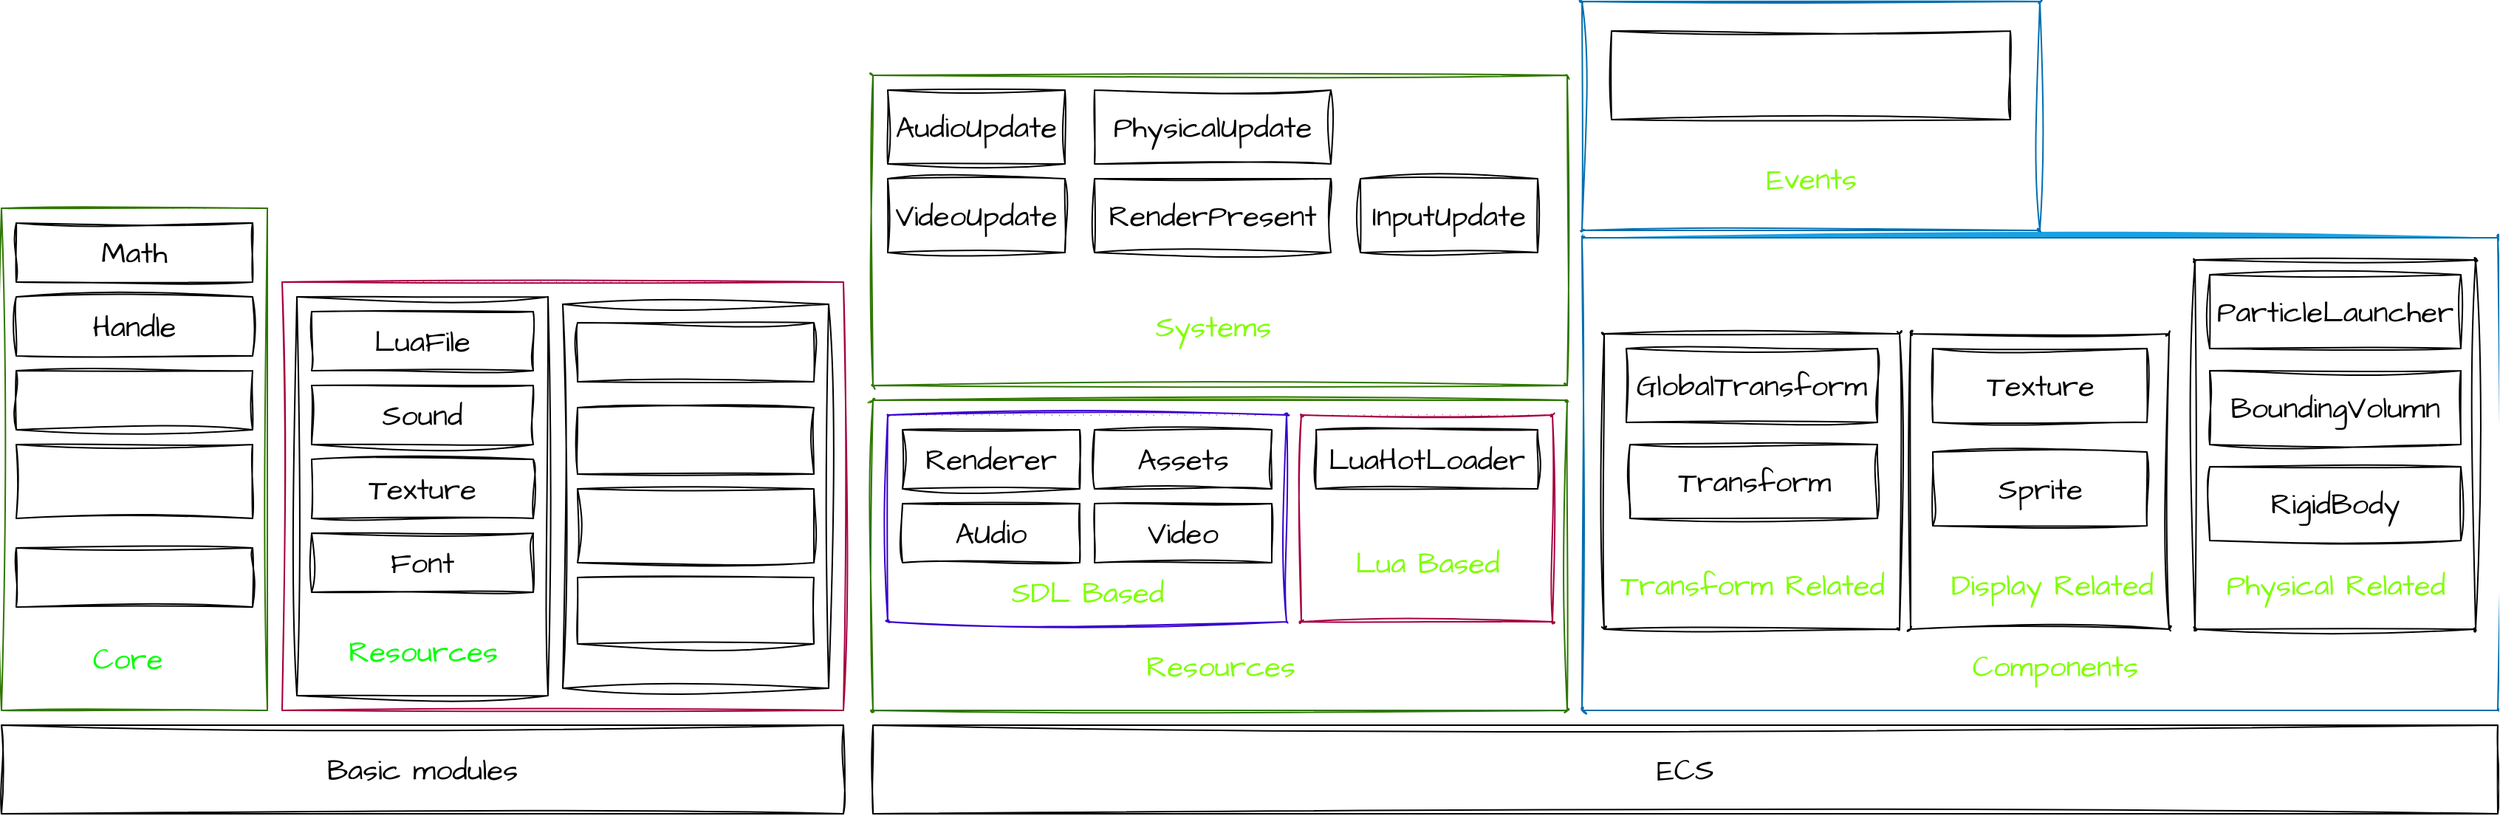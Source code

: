<mxfile version="20.8.3" type="device"><diagram id="D4aF5mI5AZ89lcYk-NOW" name="第 1 页"><mxGraphModel dx="11143" dy="832" grid="1" gridSize="10" guides="1" tooltips="1" connect="1" arrows="1" fold="1" page="1" pageScale="1" pageWidth="10000" pageHeight="1169" math="0" shadow="0"><root><mxCell id="0"/><mxCell id="1" parent="0"/><mxCell id="5umaVBIIU6uzzC_F8IwU-2" value="ECS" style="rounded=0;whiteSpace=wrap;html=1;sketch=1;hachureGap=4;jiggle=2;curveFitting=1;fontFamily=Architects Daughter;fontSource=https%3A%2F%2Ffonts.googleapis.com%2Fcss%3Ffamily%3DArchitects%2BDaughter;fontSize=20;" parent="1" vertex="1"><mxGeometry x="90" y="650" width="1100" height="60" as="geometry"/></mxCell><mxCell id="5umaVBIIU6uzzC_F8IwU-21" value="" style="swimlane;startSize=0;rounded=1;shadow=0;glass=0;sketch=1;hachureGap=4;jiggle=2;curveFitting=1;fontFamily=Architects Daughter;fontSource=https%3A%2F%2Ffonts.googleapis.com%2Fcss%3Ffamily%3DArchitects%2BDaughter;fontSize=20;fillColor=#60a917;fillStyle=solid;swimlaneFillColor=none;strokeColor=#2D7600;fontColor=#ffffff;" parent="1" vertex="1"><mxGeometry x="90" y="430" width="470" height="210" as="geometry"><mxRectangle x="70" y="140" width="50" height="40" as="alternateBounds"/></mxGeometry></mxCell><mxCell id="5umaVBIIU6uzzC_F8IwU-24" value="" style="swimlane;startSize=0;rounded=1;shadow=0;glass=0;sketch=1;hachureGap=4;jiggle=2;curveFitting=1;fontFamily=Architects Daughter;fontSource=https%3A%2F%2Ffonts.googleapis.com%2Fcss%3Ffamily%3DArchitects%2BDaughter;fontSize=20;fillColor=#6a00ff;fontColor=#ffffff;strokeColor=#3700CC;" parent="5umaVBIIU6uzzC_F8IwU-21" vertex="1"><mxGeometry x="10" y="10" width="270" height="140" as="geometry"/></mxCell><mxCell id="5umaVBIIU6uzzC_F8IwU-9" value="Renderer" style="rounded=0;whiteSpace=wrap;html=1;sketch=1;hachureGap=4;jiggle=2;curveFitting=1;fontFamily=Architects Daughter;fontSource=https%3A%2F%2Ffonts.googleapis.com%2Fcss%3Ffamily%3DArchitects%2BDaughter;fontSize=20;" parent="5umaVBIIU6uzzC_F8IwU-24" vertex="1"><mxGeometry x="10" y="10" width="120" height="40" as="geometry"/></mxCell><mxCell id="5umaVBIIU6uzzC_F8IwU-10" value="Video" style="rounded=0;whiteSpace=wrap;html=1;sketch=1;hachureGap=4;jiggle=2;curveFitting=1;fontFamily=Architects Daughter;fontSource=https%3A%2F%2Ffonts.googleapis.com%2Fcss%3Ffamily%3DArchitects%2BDaughter;fontSize=20;" parent="5umaVBIIU6uzzC_F8IwU-24" vertex="1"><mxGeometry x="140" y="60" width="120" height="40" as="geometry"/></mxCell><mxCell id="5umaVBIIU6uzzC_F8IwU-11" value="Assets" style="rounded=0;whiteSpace=wrap;html=1;sketch=1;hachureGap=4;jiggle=2;curveFitting=1;fontFamily=Architects Daughter;fontSource=https%3A%2F%2Ffonts.googleapis.com%2Fcss%3Ffamily%3DArchitects%2BDaughter;fontSize=20;" parent="5umaVBIIU6uzzC_F8IwU-24" vertex="1"><mxGeometry x="140" y="10" width="120" height="40" as="geometry"/></mxCell><mxCell id="5umaVBIIU6uzzC_F8IwU-44" value="SDL Based" style="text;html=1;align=center;verticalAlign=middle;resizable=0;points=[];autosize=1;strokeColor=none;fillColor=none;fontSize=20;fontFamily=Architects Daughter;fontColor=#80FF00;sketch=1;hachureGap=4;jiggle=2;curveFitting=1;fontSource=https%3A%2F%2Ffonts.googleapis.com%2Fcss%3Ffamily%3DArchitects%2BDaughter;" parent="5umaVBIIU6uzzC_F8IwU-24" vertex="1"><mxGeometry x="70" y="100" width="130" height="40" as="geometry"/></mxCell><mxCell id="20nj3qrLp1JnbEHwuJ8f-2" value="AUdio" style="rounded=0;whiteSpace=wrap;html=1;sketch=1;hachureGap=4;jiggle=2;curveFitting=1;fontFamily=Architects Daughter;fontSource=https%3A%2F%2Ffonts.googleapis.com%2Fcss%3Ffamily%3DArchitects%2BDaughter;fontSize=20;" vertex="1" parent="5umaVBIIU6uzzC_F8IwU-24"><mxGeometry x="10" y="60" width="120" height="40" as="geometry"/></mxCell><mxCell id="5umaVBIIU6uzzC_F8IwU-25" value="" style="swimlane;startSize=0;rounded=1;shadow=0;glass=0;sketch=1;hachureGap=4;jiggle=2;curveFitting=1;fontFamily=Architects Daughter;fontSource=https%3A%2F%2Ffonts.googleapis.com%2Fcss%3Ffamily%3DArchitects%2BDaughter;fontSize=20;fillColor=#d80073;fontColor=#ffffff;strokeColor=#A50040;" parent="5umaVBIIU6uzzC_F8IwU-21" vertex="1"><mxGeometry x="290" y="10" width="170" height="140" as="geometry"/></mxCell><mxCell id="5umaVBIIU6uzzC_F8IwU-14" value="LuaHotLoader" style="rounded=0;whiteSpace=wrap;html=1;sketch=1;hachureGap=4;jiggle=2;curveFitting=1;fontFamily=Architects Daughter;fontSource=https%3A%2F%2Ffonts.googleapis.com%2Fcss%3Ffamily%3DArchitects%2BDaughter;fontSize=20;" parent="5umaVBIIU6uzzC_F8IwU-25" vertex="1"><mxGeometry x="10" y="10" width="150" height="40" as="geometry"/></mxCell><mxCell id="5umaVBIIU6uzzC_F8IwU-45" value="Lua Based" style="text;html=1;align=center;verticalAlign=middle;resizable=0;points=[];autosize=1;strokeColor=none;fillColor=none;fontSize=20;fontFamily=Architects Daughter;fontColor=#80FF00;sketch=1;hachureGap=4;jiggle=2;curveFitting=1;fontSource=https%3A%2F%2Ffonts.googleapis.com%2Fcss%3Ffamily%3DArchitects%2BDaughter;" parent="5umaVBIIU6uzzC_F8IwU-25" vertex="1"><mxGeometry x="25" y="80" width="120" height="40" as="geometry"/></mxCell><mxCell id="5umaVBIIU6uzzC_F8IwU-49" value="Resources" style="text;html=1;align=center;verticalAlign=middle;resizable=0;points=[];autosize=1;strokeColor=none;fillColor=none;fontSize=20;fontFamily=Architects Daughter;fontColor=#80FF00;sketch=1;hachureGap=4;jiggle=2;curveFitting=1;fontSource=https%3A%2F%2Ffonts.googleapis.com%2Fcss%3Ffamily%3DArchitects%2BDaughter;" parent="5umaVBIIU6uzzC_F8IwU-21" vertex="1"><mxGeometry x="175" y="160" width="120" height="40" as="geometry"/></mxCell><mxCell id="5umaVBIIU6uzzC_F8IwU-22" value="" style="swimlane;startSize=0;rounded=1;shadow=0;glass=0;sketch=1;hachureGap=4;jiggle=2;curveFitting=1;fontFamily=Architects Daughter;fontSource=https%3A%2F%2Ffonts.googleapis.com%2Fcss%3Ffamily%3DArchitects%2BDaughter;fontSize=20;fillColor=none;fontColor=#ffffff;strokeColor=#2D7600;" parent="1" vertex="1"><mxGeometry x="90" y="210" width="470" height="210" as="geometry"/></mxCell><mxCell id="5umaVBIIU6uzzC_F8IwU-18" value="VideoUpdate" style="rounded=0;whiteSpace=wrap;html=1;shadow=0;glass=0;sketch=1;hachureGap=4;jiggle=2;curveFitting=1;fontFamily=Architects Daughter;fontSource=https%3A%2F%2Ffonts.googleapis.com%2Fcss%3Ffamily%3DArchitects%2BDaughter;fontSize=20;" parent="5umaVBIIU6uzzC_F8IwU-22" vertex="1"><mxGeometry x="10" y="70" width="120" height="50" as="geometry"/></mxCell><mxCell id="5umaVBIIU6uzzC_F8IwU-19" value="RenderPresent" style="rounded=0;whiteSpace=wrap;html=1;shadow=0;glass=0;sketch=1;hachureGap=4;jiggle=2;curveFitting=1;fontFamily=Architects Daughter;fontSource=https%3A%2F%2Ffonts.googleapis.com%2Fcss%3Ffamily%3DArchitects%2BDaughter;fontSize=20;" parent="5umaVBIIU6uzzC_F8IwU-22" vertex="1"><mxGeometry x="150" y="70" width="160" height="50" as="geometry"/></mxCell><mxCell id="5umaVBIIU6uzzC_F8IwU-20" value="InputUpdate" style="rounded=0;whiteSpace=wrap;html=1;shadow=0;glass=0;sketch=1;hachureGap=4;jiggle=2;curveFitting=1;fontFamily=Architects Daughter;fontSource=https%3A%2F%2Ffonts.googleapis.com%2Fcss%3Ffamily%3DArchitects%2BDaughter;fontSize=20;" parent="5umaVBIIU6uzzC_F8IwU-22" vertex="1"><mxGeometry x="330" y="70" width="120" height="50" as="geometry"/></mxCell><mxCell id="5umaVBIIU6uzzC_F8IwU-27" value="PhysicalUpdate" style="rounded=0;whiteSpace=wrap;html=1;shadow=0;glass=0;sketch=1;hachureGap=4;jiggle=2;fillStyle=solid;curveFitting=1;strokeColor=default;fontFamily=Architects Daughter;fontSource=https%3A%2F%2Ffonts.googleapis.com%2Fcss%3Ffamily%3DArchitects%2BDaughter;fontSize=20;fillColor=none;gradientColor=none;" parent="5umaVBIIU6uzzC_F8IwU-22" vertex="1"><mxGeometry x="150" y="10" width="160" height="50" as="geometry"/></mxCell><mxCell id="5umaVBIIU6uzzC_F8IwU-47" value="Systems" style="text;html=1;align=center;verticalAlign=middle;resizable=0;points=[];autosize=1;strokeColor=none;fillColor=none;fontSize=20;fontFamily=Architects Daughter;fontColor=#80FF00;sketch=1;hachureGap=4;jiggle=2;curveFitting=1;fontSource=https%3A%2F%2Ffonts.googleapis.com%2Fcss%3Ffamily%3DArchitects%2BDaughter;" parent="5umaVBIIU6uzzC_F8IwU-22" vertex="1"><mxGeometry x="180" y="150" width="100" height="40" as="geometry"/></mxCell><mxCell id="20nj3qrLp1JnbEHwuJ8f-1" value="AudioUpdate" style="rounded=0;whiteSpace=wrap;html=1;sketch=1;hachureGap=4;jiggle=2;curveFitting=1;fontFamily=Architects Daughter;fontSource=https%3A%2F%2Ffonts.googleapis.com%2Fcss%3Ffamily%3DArchitects%2BDaughter;fontSize=20;" vertex="1" parent="5umaVBIIU6uzzC_F8IwU-22"><mxGeometry x="10" y="10" width="120" height="50" as="geometry"/></mxCell><mxCell id="5umaVBIIU6uzzC_F8IwU-28" value="" style="swimlane;startSize=0;rounded=1;shadow=0;glass=0;sketch=1;hachureGap=4;jiggle=2;fillStyle=solid;curveFitting=1;strokeColor=#006EAF;fontFamily=Architects Daughter;fontSource=https%3A%2F%2Ffonts.googleapis.com%2Fcss%3Ffamily%3DArchitects%2BDaughter;fontSize=20;fillColor=#1ba1e2;fontColor=#ffffff;" parent="1" vertex="1"><mxGeometry x="570" y="320" width="620" height="320" as="geometry"/></mxCell><mxCell id="5umaVBIIU6uzzC_F8IwU-35" value="" style="swimlane;startSize=0;rounded=1;shadow=0;glass=0;sketch=1;hachureGap=4;jiggle=2;fillStyle=solid;curveFitting=1;strokeColor=default;fontFamily=Architects Daughter;fontSource=https%3A%2F%2Ffonts.googleapis.com%2Fcss%3Ffamily%3DArchitects%2BDaughter;fontSize=20;fillColor=none;gradientColor=none;" parent="5umaVBIIU6uzzC_F8IwU-28" vertex="1"><mxGeometry x="415" y="15" width="190" height="250" as="geometry"/></mxCell><mxCell id="5umaVBIIU6uzzC_F8IwU-33" value="RigidBody" style="rounded=0;whiteSpace=wrap;html=1;shadow=0;glass=0;sketch=1;hachureGap=4;jiggle=2;fillStyle=solid;curveFitting=1;strokeColor=default;fontFamily=Architects Daughter;fontSource=https%3A%2F%2Ffonts.googleapis.com%2Fcss%3Ffamily%3DArchitects%2BDaughter;fontSize=20;fillColor=none;gradientColor=none;" parent="5umaVBIIU6uzzC_F8IwU-35" vertex="1"><mxGeometry x="10" y="140" width="170" height="50" as="geometry"/></mxCell><mxCell id="5umaVBIIU6uzzC_F8IwU-34" value="BoundingVolumn" style="rounded=0;whiteSpace=wrap;html=1;shadow=0;glass=0;sketch=1;hachureGap=4;jiggle=2;fillStyle=solid;curveFitting=1;strokeColor=default;fontFamily=Architects Daughter;fontSource=https%3A%2F%2Ffonts.googleapis.com%2Fcss%3Ffamily%3DArchitects%2BDaughter;fontSize=20;fillColor=none;gradientColor=none;" parent="5umaVBIIU6uzzC_F8IwU-35" vertex="1"><mxGeometry x="10" y="75" width="170" height="50" as="geometry"/></mxCell><mxCell id="5umaVBIIU6uzzC_F8IwU-37" value="ParticleLauncher" style="rounded=0;whiteSpace=wrap;html=1;shadow=0;glass=0;sketch=1;hachureGap=4;jiggle=2;fillStyle=solid;curveFitting=1;strokeColor=default;fontFamily=Architects Daughter;fontSource=https%3A%2F%2Ffonts.googleapis.com%2Fcss%3Ffamily%3DArchitects%2BDaughter;fontSize=20;fillColor=none;gradientColor=none;" parent="5umaVBIIU6uzzC_F8IwU-35" vertex="1"><mxGeometry x="10" y="10" width="170" height="50" as="geometry"/></mxCell><mxCell id="5umaVBIIU6uzzC_F8IwU-38" value="&lt;font color=&quot;#80ff00&quot;&gt;Physical Related&lt;/font&gt;" style="text;html=1;align=center;verticalAlign=middle;resizable=0;points=[];autosize=1;strokeColor=none;fillColor=none;fontSize=20;fontFamily=Architects Daughter;sketch=1;hachureGap=4;jiggle=2;curveFitting=1;fontSource=https%3A%2F%2Ffonts.googleapis.com%2Fcss%3Ffamily%3DArchitects%2BDaughter;" parent="5umaVBIIU6uzzC_F8IwU-35" vertex="1"><mxGeometry x="10" y="200" width="170" height="40" as="geometry"/></mxCell><mxCell id="5umaVBIIU6uzzC_F8IwU-40" value="" style="swimlane;startSize=0;rounded=1;shadow=0;glass=0;labelBackgroundColor=#FF0000;sketch=1;hachureGap=4;jiggle=2;fillStyle=solid;curveFitting=1;strokeColor=default;fontFamily=Architects Daughter;fontSource=https%3A%2F%2Ffonts.googleapis.com%2Fcss%3Ffamily%3DArchitects%2BDaughter;fontSize=20;fontColor=#80FF00;fillColor=none;gradientColor=none;" parent="5umaVBIIU6uzzC_F8IwU-28" vertex="1"><mxGeometry x="15" y="65" width="200" height="200" as="geometry"/></mxCell><mxCell id="5umaVBIIU6uzzC_F8IwU-29" value="Transform" style="rounded=0;whiteSpace=wrap;html=1;shadow=0;glass=0;sketch=1;hachureGap=4;jiggle=2;fillStyle=solid;curveFitting=1;strokeColor=default;fontFamily=Architects Daughter;fontSource=https%3A%2F%2Ffonts.googleapis.com%2Fcss%3Ffamily%3DArchitects%2BDaughter;fontSize=20;fillColor=none;gradientColor=none;" parent="5umaVBIIU6uzzC_F8IwU-40" vertex="1"><mxGeometry x="17.5" y="75" width="167.5" height="50" as="geometry"/></mxCell><mxCell id="5umaVBIIU6uzzC_F8IwU-30" value="GlobalTransform" style="rounded=0;whiteSpace=wrap;html=1;shadow=0;glass=0;sketch=1;hachureGap=4;jiggle=2;fillStyle=solid;curveFitting=1;strokeColor=default;fontFamily=Architects Daughter;fontSource=https%3A%2F%2Ffonts.googleapis.com%2Fcss%3Ffamily%3DArchitects%2BDaughter;fontSize=20;fillColor=none;gradientColor=none;" parent="5umaVBIIU6uzzC_F8IwU-40" vertex="1"><mxGeometry x="15" y="10" width="170" height="50" as="geometry"/></mxCell><mxCell id="5umaVBIIU6uzzC_F8IwU-41" value="Transform Related" style="text;html=1;align=center;verticalAlign=middle;resizable=0;points=[];autosize=1;strokeColor=none;fillColor=none;fontSize=20;fontFamily=Architects Daughter;fontColor=#80FF00;sketch=1;hachureGap=4;jiggle=2;curveFitting=1;fontSource=https%3A%2F%2Ffonts.googleapis.com%2Fcss%3Ffamily%3DArchitects%2BDaughter;" parent="5umaVBIIU6uzzC_F8IwU-40" vertex="1"><mxGeometry y="150" width="200" height="40" as="geometry"/></mxCell><mxCell id="5umaVBIIU6uzzC_F8IwU-42" value="" style="swimlane;startSize=0;rounded=1;shadow=0;glass=0;labelBackgroundColor=#FF0000;sketch=1;hachureGap=4;jiggle=2;fillStyle=solid;curveFitting=1;strokeColor=default;fontFamily=Architects Daughter;fontSource=https%3A%2F%2Ffonts.googleapis.com%2Fcss%3Ffamily%3DArchitects%2BDaughter;fontSize=20;fontColor=#80FF00;fillColor=none;gradientColor=none;" parent="5umaVBIIU6uzzC_F8IwU-28" vertex="1"><mxGeometry x="222.5" y="65" width="175" height="200" as="geometry"/></mxCell><mxCell id="5umaVBIIU6uzzC_F8IwU-31" value="Texture" style="rounded=0;whiteSpace=wrap;html=1;shadow=0;glass=0;sketch=1;hachureGap=4;jiggle=2;fillStyle=solid;curveFitting=1;strokeColor=default;fontFamily=Architects Daughter;fontSource=https%3A%2F%2Ffonts.googleapis.com%2Fcss%3Ffamily%3DArchitects%2BDaughter;fontSize=20;fillColor=none;gradientColor=none;" parent="5umaVBIIU6uzzC_F8IwU-42" vertex="1"><mxGeometry x="15" y="10" width="145" height="50" as="geometry"/></mxCell><mxCell id="5umaVBIIU6uzzC_F8IwU-32" value="Sprite" style="rounded=0;whiteSpace=wrap;html=1;shadow=0;glass=0;sketch=1;hachureGap=4;jiggle=2;fillStyle=solid;curveFitting=1;strokeColor=default;fontFamily=Architects Daughter;fontSource=https%3A%2F%2Ffonts.googleapis.com%2Fcss%3Ffamily%3DArchitects%2BDaughter;fontSize=20;fillColor=none;gradientColor=none;" parent="5umaVBIIU6uzzC_F8IwU-42" vertex="1"><mxGeometry x="15" y="80" width="145" height="50" as="geometry"/></mxCell><mxCell id="5umaVBIIU6uzzC_F8IwU-43" value="Display Related" style="text;html=1;align=center;verticalAlign=middle;resizable=0;points=[];autosize=1;strokeColor=none;fillColor=none;fontSize=20;fontFamily=Architects Daughter;fontColor=#80FF00;sketch=1;hachureGap=4;jiggle=2;curveFitting=1;fontSource=https%3A%2F%2Ffonts.googleapis.com%2Fcss%3Ffamily%3DArchitects%2BDaughter;" parent="5umaVBIIU6uzzC_F8IwU-42" vertex="1"><mxGeometry x="15" y="150" width="160" height="40" as="geometry"/></mxCell><mxCell id="5umaVBIIU6uzzC_F8IwU-48" value="Components" style="text;html=1;align=center;verticalAlign=middle;resizable=0;points=[];autosize=1;strokeColor=none;fillColor=none;fontSize=20;fontFamily=Architects Daughter;fontColor=#80FF00;sketch=1;hachureGap=4;jiggle=2;curveFitting=1;fontSource=https%3A%2F%2Ffonts.googleapis.com%2Fcss%3Ffamily%3DArchitects%2BDaughter;" parent="5umaVBIIU6uzzC_F8IwU-28" vertex="1"><mxGeometry x="250" y="270" width="140" height="40" as="geometry"/></mxCell><mxCell id="5umaVBIIU6uzzC_F8IwU-50" value="" style="swimlane;startSize=0;rounded=1;shadow=0;glass=0;labelBackgroundColor=#FF0000;sketch=1;hachureGap=4;jiggle=2;fillStyle=solid;curveFitting=1;strokeColor=#006EAF;fontFamily=Architects Daughter;fontSource=https%3A%2F%2Ffonts.googleapis.com%2Fcss%3Ffamily%3DArchitects%2BDaughter;fontSize=20;fontColor=#ffffff;fillColor=#1ba1e2;" parent="1" vertex="1"><mxGeometry x="570" y="160" width="310" height="155" as="geometry"/></mxCell><mxCell id="5umaVBIIU6uzzC_F8IwU-51" value="Events" style="text;html=1;align=center;verticalAlign=middle;resizable=0;points=[];autosize=1;strokeColor=none;fillColor=none;fontSize=20;fontFamily=Architects Daughter;fontColor=#80FF00;sketch=1;hachureGap=4;jiggle=2;curveFitting=1;fontSource=https%3A%2F%2Ffonts.googleapis.com%2Fcss%3Ffamily%3DArchitects%2BDaughter;" parent="5umaVBIIU6uzzC_F8IwU-50" vertex="1"><mxGeometry x="115" y="100" width="80" height="40" as="geometry"/></mxCell><mxCell id="5umaVBIIU6uzzC_F8IwU-54" value="SDL Event" style="rounded=0;whiteSpace=wrap;html=1;shadow=0;glass=0;labelBackgroundColor=none;sketch=1;hachureGap=4;jiggle=2;fillStyle=solid;curveFitting=1;strokeColor=default;fontFamily=Architects Daughter;fontSource=https%3A%2F%2Ffonts.googleapis.com%2Fcss%3Ffamily%3DArchitects%2BDaughter;fontSize=20;fontColor=#FFFFFF;fillColor=none;gradientColor=none;" parent="5umaVBIIU6uzzC_F8IwU-50" vertex="1"><mxGeometry x="20" y="20" width="270" height="60" as="geometry"/></mxCell><mxCell id="20nj3qrLp1JnbEHwuJ8f-4" value="Basic modules" style="rounded=0;whiteSpace=wrap;html=1;sketch=1;hachureGap=4;jiggle=2;curveFitting=1;fontFamily=Architects Daughter;fontSource=https%3A%2F%2Ffonts.googleapis.com%2Fcss%3Ffamily%3DArchitects%2BDaughter;fontSize=20;" vertex="1" parent="1"><mxGeometry x="-500" y="650" width="570" height="60" as="geometry"/></mxCell><mxCell id="20nj3qrLp1JnbEHwuJ8f-13" value="" style="swimlane;startSize=0;sketch=1;hachureGap=4;jiggle=2;curveFitting=1;fontFamily=Architects Daughter;fontSource=https%3A%2F%2Ffonts.googleapis.com%2Fcss%3Ffamily%3DArchitects%2BDaughter;fontSize=20;fillColor=#60a917;fontColor=#ffffff;strokeColor=#2D7600;" vertex="1" parent="1"><mxGeometry x="-500" y="300" width="180" height="340" as="geometry"/></mxCell><mxCell id="20nj3qrLp1JnbEHwuJ8f-7" value="Handle" style="rounded=0;whiteSpace=wrap;html=1;sketch=1;hachureGap=4;jiggle=2;curveFitting=1;fontFamily=Architects Daughter;fontSource=https%3A%2F%2Ffonts.googleapis.com%2Fcss%3Ffamily%3DArchitects%2BDaughter;fontSize=20;" vertex="1" parent="20nj3qrLp1JnbEHwuJ8f-13"><mxGeometry x="10" y="60" width="160" height="40" as="geometry"/></mxCell><mxCell id="20nj3qrLp1JnbEHwuJ8f-8" value="Math" style="rounded=0;whiteSpace=wrap;html=1;sketch=1;hachureGap=4;jiggle=2;curveFitting=1;fontFamily=Architects Daughter;fontSource=https%3A%2F%2Ffonts.googleapis.com%2Fcss%3Ffamily%3DArchitects%2BDaughter;fontSize=20;" vertex="1" parent="20nj3qrLp1JnbEHwuJ8f-13"><mxGeometry x="10" y="10" width="160" height="40" as="geometry"/></mxCell><mxCell id="20nj3qrLp1JnbEHwuJ8f-14" value="Core" style="text;html=1;align=center;verticalAlign=middle;resizable=0;points=[];autosize=1;strokeColor=none;fillColor=none;fontSize=20;fontFamily=Architects Daughter;sketch=1;hachureGap=4;jiggle=2;curveFitting=1;fontSource=https%3A%2F%2Ffonts.googleapis.com%2Fcss%3Ffamily%3DArchitects%2BDaughter;fontColor=#00FF00;" vertex="1" parent="20nj3qrLp1JnbEHwuJ8f-13"><mxGeometry x="50" y="285" width="70" height="40" as="geometry"/></mxCell><mxCell id="20nj3qrLp1JnbEHwuJ8f-15" value="&lt;font color=&quot;#ffffff&quot;&gt;Log&lt;/font&gt;" style="rounded=0;whiteSpace=wrap;html=1;sketch=1;hachureGap=4;jiggle=2;curveFitting=1;fontFamily=Architects Daughter;fontSource=https%3A%2F%2Ffonts.googleapis.com%2Fcss%3Ffamily%3DArchitects%2BDaughter;fontSize=20;fontColor=#00FF00;fillColor=none;" vertex="1" parent="20nj3qrLp1JnbEHwuJ8f-13"><mxGeometry x="10" y="110" width="160" height="40" as="geometry"/></mxCell><mxCell id="20nj3qrLp1JnbEHwuJ8f-16" value="Expect" style="rounded=0;whiteSpace=wrap;html=1;sketch=1;hachureGap=4;jiggle=2;curveFitting=1;fontFamily=Architects Daughter;fontSource=https%3A%2F%2Ffonts.googleapis.com%2Fcss%3Ffamily%3DArchitects%2BDaughter;fontSize=20;fontColor=#FFFFFF;fillColor=none;" vertex="1" parent="20nj3qrLp1JnbEHwuJ8f-13"><mxGeometry x="10" y="160" width="160" height="50" as="geometry"/></mxCell><mxCell id="20nj3qrLp1JnbEHwuJ8f-18" value="MemoryTracer" style="rounded=0;whiteSpace=wrap;html=1;sketch=1;hachureGap=4;jiggle=2;curveFitting=1;fontFamily=Architects Daughter;fontSource=https%3A%2F%2Ffonts.googleapis.com%2Fcss%3Ffamily%3DArchitects%2BDaughter;fontSize=20;fontColor=#FFFFFF;fillColor=none;" vertex="1" parent="20nj3qrLp1JnbEHwuJ8f-13"><mxGeometry x="10" y="230" width="160" height="40" as="geometry"/></mxCell><mxCell id="20nj3qrLp1JnbEHwuJ8f-21" value="" style="swimlane;startSize=0;sketch=1;hachureGap=4;jiggle=2;curveFitting=1;fontFamily=Architects Daughter;fontSource=https%3A%2F%2Ffonts.googleapis.com%2Fcss%3Ffamily%3DArchitects%2BDaughter;fontSize=20;fontColor=#ffffff;fillColor=#d80073;strokeColor=#A50040;" vertex="1" parent="1"><mxGeometry x="-310" y="350" width="380" height="290" as="geometry"/></mxCell><mxCell id="20nj3qrLp1JnbEHwuJ8f-11" value="" style="swimlane;startSize=0;sketch=1;hachureGap=4;jiggle=2;curveFitting=1;fontFamily=Architects Daughter;fontSource=https%3A%2F%2Ffonts.googleapis.com%2Fcss%3Ffamily%3DArchitects%2BDaughter;fontSize=20;" vertex="1" parent="20nj3qrLp1JnbEHwuJ8f-21"><mxGeometry x="10" y="10" width="170" height="270" as="geometry"/></mxCell><mxCell id="20nj3qrLp1JnbEHwuJ8f-5" value="Font" style="rounded=0;whiteSpace=wrap;html=1;sketch=1;hachureGap=4;jiggle=2;curveFitting=1;fontFamily=Architects Daughter;fontSource=https%3A%2F%2Ffonts.googleapis.com%2Fcss%3Ffamily%3DArchitects%2BDaughter;fontSize=20;" vertex="1" parent="20nj3qrLp1JnbEHwuJ8f-11"><mxGeometry x="10" y="160" width="150" height="40" as="geometry"/></mxCell><mxCell id="20nj3qrLp1JnbEHwuJ8f-6" value="Texture" style="rounded=0;whiteSpace=wrap;html=1;sketch=1;hachureGap=4;jiggle=2;curveFitting=1;fontFamily=Architects Daughter;fontSource=https%3A%2F%2Ffonts.googleapis.com%2Fcss%3Ffamily%3DArchitects%2BDaughter;fontSize=20;" vertex="1" parent="20nj3qrLp1JnbEHwuJ8f-11"><mxGeometry x="10" y="110" width="150" height="40" as="geometry"/></mxCell><mxCell id="20nj3qrLp1JnbEHwuJ8f-9" value="Sound" style="rounded=0;whiteSpace=wrap;html=1;sketch=1;hachureGap=4;jiggle=2;curveFitting=1;fontFamily=Architects Daughter;fontSource=https%3A%2F%2Ffonts.googleapis.com%2Fcss%3Ffamily%3DArchitects%2BDaughter;fontSize=20;" vertex="1" parent="20nj3qrLp1JnbEHwuJ8f-11"><mxGeometry x="10" y="60" width="150" height="40" as="geometry"/></mxCell><mxCell id="20nj3qrLp1JnbEHwuJ8f-10" value="LuaFile" style="rounded=0;whiteSpace=wrap;html=1;sketch=1;hachureGap=4;jiggle=2;curveFitting=1;fontFamily=Architects Daughter;fontSource=https%3A%2F%2Ffonts.googleapis.com%2Fcss%3Ffamily%3DArchitects%2BDaughter;fontSize=20;" vertex="1" parent="20nj3qrLp1JnbEHwuJ8f-11"><mxGeometry x="10" y="10" width="150" height="40" as="geometry"/></mxCell><mxCell id="20nj3qrLp1JnbEHwuJ8f-12" value="Resources" style="text;html=1;align=center;verticalAlign=middle;resizable=0;points=[];autosize=1;strokeColor=none;fillColor=none;fontSize=20;fontFamily=Architects Daughter;sketch=1;hachureGap=4;jiggle=2;curveFitting=1;fontSource=https%3A%2F%2Ffonts.googleapis.com%2Fcss%3Ffamily%3DArchitects%2BDaughter;fontColor=#00FF00;" vertex="1" parent="20nj3qrLp1JnbEHwuJ8f-11"><mxGeometry x="25" y="220" width="120" height="40" as="geometry"/></mxCell><mxCell id="20nj3qrLp1JnbEHwuJ8f-22" value="" style="swimlane;startSize=0;sketch=1;hachureGap=4;jiggle=2;curveFitting=1;fontFamily=Architects Daughter;fontSource=https%3A%2F%2Ffonts.googleapis.com%2Fcss%3Ffamily%3DArchitects%2BDaughter;fontSize=20;fontColor=#FFFFFF;fillColor=none;" vertex="1" parent="20nj3qrLp1JnbEHwuJ8f-21"><mxGeometry x="190" y="15" width="180" height="260" as="geometry"/></mxCell><mxCell id="20nj3qrLp1JnbEHwuJ8f-17" value="Timer" style="rounded=0;whiteSpace=wrap;html=1;sketch=1;hachureGap=4;jiggle=2;curveFitting=1;fontFamily=Architects Daughter;fontSource=https%3A%2F%2Ffonts.googleapis.com%2Fcss%3Ffamily%3DArchitects%2BDaughter;fontSize=20;fontColor=#FFFFFF;fillColor=none;" vertex="1" parent="20nj3qrLp1JnbEHwuJ8f-22"><mxGeometry x="10" y="70" width="160" height="45" as="geometry"/></mxCell><mxCell id="20nj3qrLp1JnbEHwuJ8f-19" value="Input" style="rounded=0;whiteSpace=wrap;html=1;sketch=1;hachureGap=4;jiggle=2;curveFitting=1;fontFamily=Architects Daughter;fontSource=https%3A%2F%2Ffonts.googleapis.com%2Fcss%3Ffamily%3DArchitects%2BDaughter;fontSize=20;fontColor=#FFFFFF;fillColor=none;" vertex="1" parent="20nj3qrLp1JnbEHwuJ8f-22"><mxGeometry x="10" y="12.5" width="160" height="40" as="geometry"/></mxCell><mxCell id="20nj3qrLp1JnbEHwuJ8f-24" value="Renderer" style="rounded=0;whiteSpace=wrap;html=1;sketch=1;hachureGap=4;jiggle=2;curveFitting=1;fontFamily=Architects Daughter;fontSource=https%3A%2F%2Ffonts.googleapis.com%2Fcss%3Ffamily%3DArchitects%2BDaughter;fontSize=20;fontColor=#FFFFFF;fillColor=none;" vertex="1" parent="20nj3qrLp1JnbEHwuJ8f-22"><mxGeometry x="10" y="125" width="160" height="50" as="geometry"/></mxCell><mxCell id="20nj3qrLp1JnbEHwuJ8f-25" value="Windows" style="rounded=0;whiteSpace=wrap;html=1;sketch=1;hachureGap=4;jiggle=2;curveFitting=1;fontFamily=Architects Daughter;fontSource=https%3A%2F%2Ffonts.googleapis.com%2Fcss%3Ffamily%3DArchitects%2BDaughter;fontSize=20;fontColor=#FFFFFF;fillColor=none;" vertex="1" parent="20nj3qrLp1JnbEHwuJ8f-22"><mxGeometry x="10" y="185" width="160" height="45" as="geometry"/></mxCell></root></mxGraphModel></diagram></mxfile>